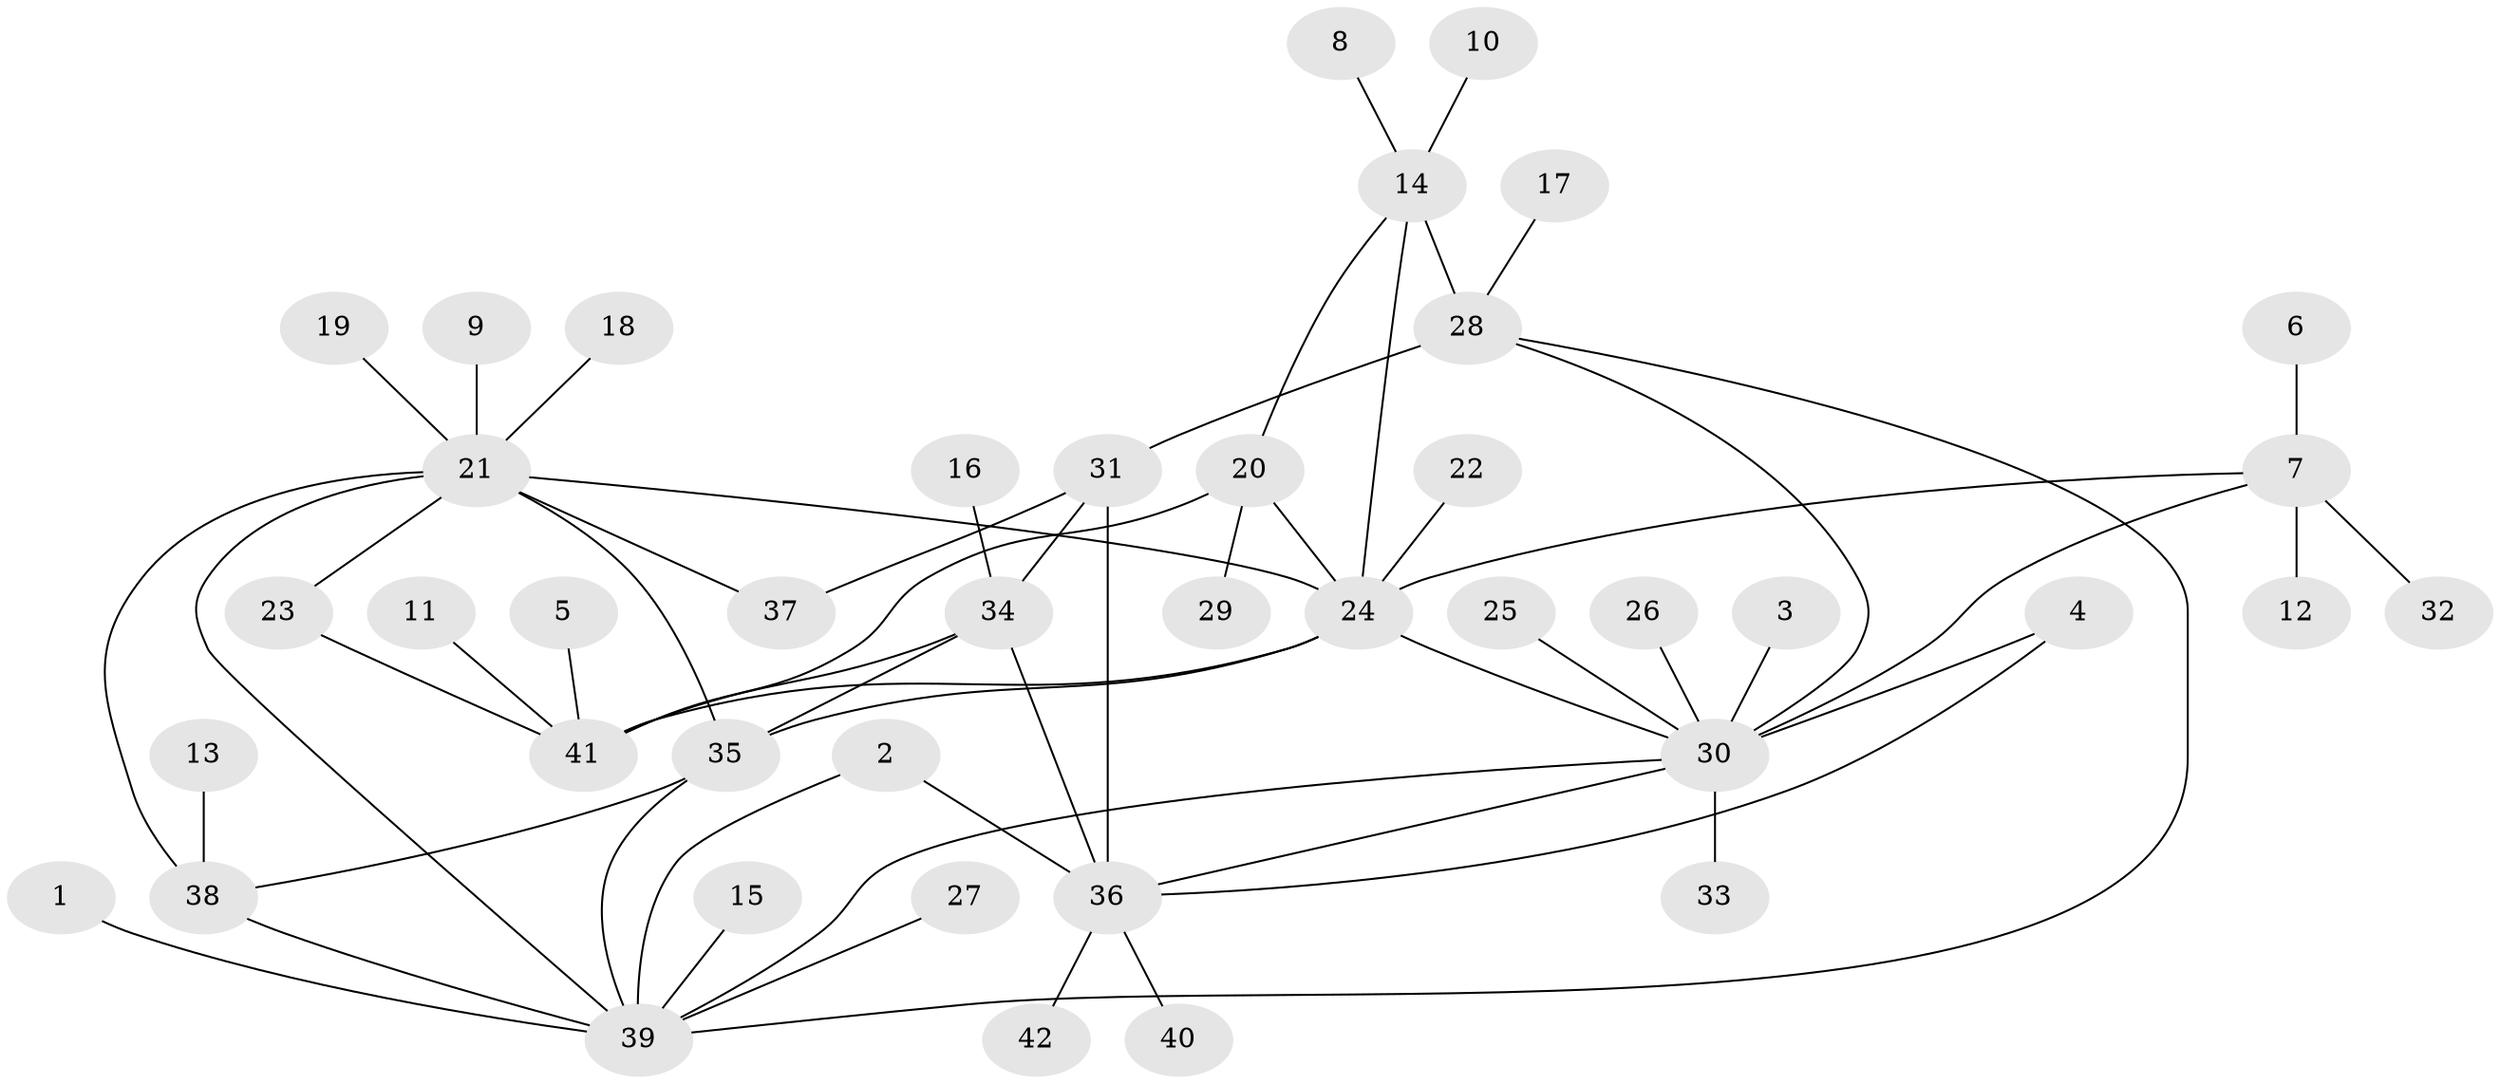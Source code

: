 // original degree distribution, {9: 0.024096385542168676, 4: 0.024096385542168676, 6: 0.03614457831325301, 11: 0.024096385542168676, 5: 0.07228915662650602, 10: 0.012048192771084338, 8: 0.012048192771084338, 13: 0.012048192771084338, 7: 0.012048192771084338, 3: 0.024096385542168676, 1: 0.5542168674698795, 2: 0.1927710843373494}
// Generated by graph-tools (version 1.1) at 2025/02/03/09/25 03:02:45]
// undirected, 42 vertices, 59 edges
graph export_dot {
graph [start="1"]
  node [color=gray90,style=filled];
  1;
  2;
  3;
  4;
  5;
  6;
  7;
  8;
  9;
  10;
  11;
  12;
  13;
  14;
  15;
  16;
  17;
  18;
  19;
  20;
  21;
  22;
  23;
  24;
  25;
  26;
  27;
  28;
  29;
  30;
  31;
  32;
  33;
  34;
  35;
  36;
  37;
  38;
  39;
  40;
  41;
  42;
  1 -- 39 [weight=1.0];
  2 -- 36 [weight=1.0];
  2 -- 39 [weight=1.0];
  3 -- 30 [weight=1.0];
  4 -- 30 [weight=1.0];
  4 -- 36 [weight=1.0];
  5 -- 41 [weight=1.0];
  6 -- 7 [weight=1.0];
  7 -- 12 [weight=1.0];
  7 -- 24 [weight=2.0];
  7 -- 30 [weight=2.0];
  7 -- 32 [weight=1.0];
  8 -- 14 [weight=1.0];
  9 -- 21 [weight=1.0];
  10 -- 14 [weight=1.0];
  11 -- 41 [weight=1.0];
  13 -- 38 [weight=1.0];
  14 -- 20 [weight=1.0];
  14 -- 24 [weight=1.0];
  14 -- 28 [weight=3.0];
  15 -- 39 [weight=1.0];
  16 -- 34 [weight=1.0];
  17 -- 28 [weight=1.0];
  18 -- 21 [weight=1.0];
  19 -- 21 [weight=1.0];
  20 -- 24 [weight=2.0];
  20 -- 29 [weight=1.0];
  20 -- 41 [weight=1.0];
  21 -- 23 [weight=1.0];
  21 -- 24 [weight=1.0];
  21 -- 35 [weight=1.0];
  21 -- 37 [weight=1.0];
  21 -- 38 [weight=1.0];
  21 -- 39 [weight=1.0];
  22 -- 24 [weight=1.0];
  23 -- 41 [weight=1.0];
  24 -- 30 [weight=1.0];
  24 -- 35 [weight=1.0];
  24 -- 41 [weight=2.0];
  25 -- 30 [weight=1.0];
  26 -- 30 [weight=1.0];
  27 -- 39 [weight=1.0];
  28 -- 30 [weight=1.0];
  28 -- 31 [weight=1.0];
  28 -- 39 [weight=1.0];
  30 -- 33 [weight=1.0];
  30 -- 36 [weight=1.0];
  30 -- 39 [weight=1.0];
  31 -- 34 [weight=2.0];
  31 -- 36 [weight=2.0];
  31 -- 37 [weight=1.0];
  34 -- 35 [weight=1.0];
  34 -- 36 [weight=1.0];
  34 -- 41 [weight=1.0];
  35 -- 38 [weight=1.0];
  35 -- 39 [weight=1.0];
  36 -- 40 [weight=1.0];
  36 -- 42 [weight=1.0];
  38 -- 39 [weight=1.0];
}
